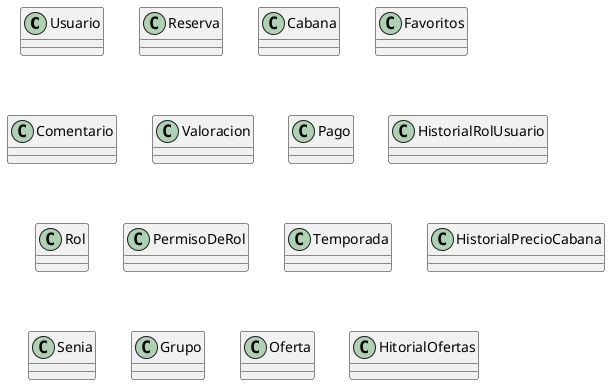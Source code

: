 @startuml

class Usuario {}

class Reserva {}

class Cabana {}

class Favoritos {}

class Comentario {}

class Valoracion {}

class Pago {}

class HistorialRolUsuario {}

class Rol {}

class PermisoDeRol {}

class Temporada {}

class HistorialPrecioCabana {}

class Senia {}

class Grupo {}

class Oferta {}

class HitorialOfertas {}
@enduml